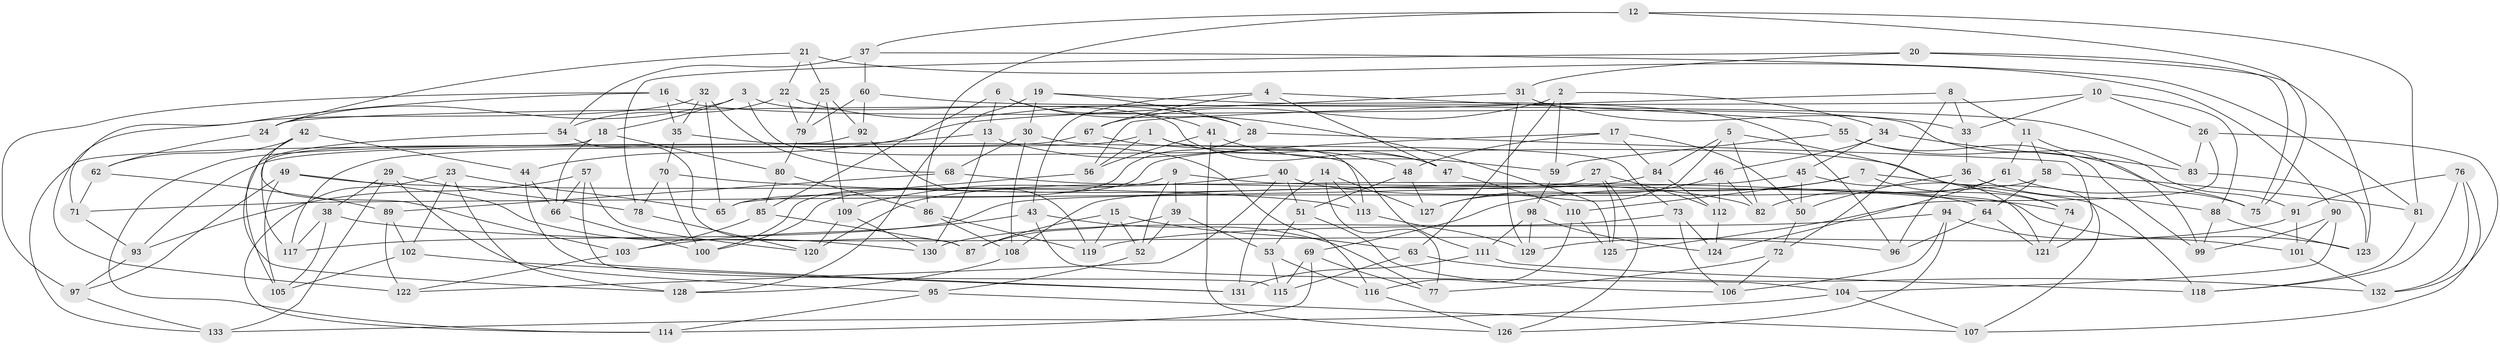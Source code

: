 // coarse degree distribution, {6: 0.1827956989247312, 4: 0.6989247311827957, 10: 0.03225806451612903, 9: 0.010752688172043012, 7: 0.010752688172043012, 8: 0.043010752688172046, 5: 0.010752688172043012, 3: 0.010752688172043012}
// Generated by graph-tools (version 1.1) at 2025/20/03/04/25 18:20:34]
// undirected, 133 vertices, 266 edges
graph export_dot {
graph [start="1"]
  node [color=gray90,style=filled];
  1;
  2;
  3;
  4;
  5;
  6;
  7;
  8;
  9;
  10;
  11;
  12;
  13;
  14;
  15;
  16;
  17;
  18;
  19;
  20;
  21;
  22;
  23;
  24;
  25;
  26;
  27;
  28;
  29;
  30;
  31;
  32;
  33;
  34;
  35;
  36;
  37;
  38;
  39;
  40;
  41;
  42;
  43;
  44;
  45;
  46;
  47;
  48;
  49;
  50;
  51;
  52;
  53;
  54;
  55;
  56;
  57;
  58;
  59;
  60;
  61;
  62;
  63;
  64;
  65;
  66;
  67;
  68;
  69;
  70;
  71;
  72;
  73;
  74;
  75;
  76;
  77;
  78;
  79;
  80;
  81;
  82;
  83;
  84;
  85;
  86;
  87;
  88;
  89;
  90;
  91;
  92;
  93;
  94;
  95;
  96;
  97;
  98;
  99;
  100;
  101;
  102;
  103;
  104;
  105;
  106;
  107;
  108;
  109;
  110;
  111;
  112;
  113;
  114;
  115;
  116;
  117;
  118;
  119;
  120;
  121;
  122;
  123;
  124;
  125;
  126;
  127;
  128;
  129;
  130;
  131;
  132;
  133;
  1 -- 113;
  1 -- 47;
  1 -- 56;
  1 -- 117;
  2 -- 67;
  2 -- 59;
  2 -- 63;
  2 -- 34;
  3 -- 111;
  3 -- 47;
  3 -- 24;
  3 -- 18;
  4 -- 43;
  4 -- 47;
  4 -- 55;
  4 -- 67;
  5 -- 82;
  5 -- 74;
  5 -- 84;
  5 -- 127;
  6 -- 41;
  6 -- 125;
  6 -- 85;
  6 -- 13;
  7 -- 118;
  7 -- 110;
  7 -- 74;
  7 -- 69;
  8 -- 72;
  8 -- 33;
  8 -- 11;
  8 -- 56;
  9 -- 52;
  9 -- 123;
  9 -- 100;
  9 -- 39;
  10 -- 24;
  10 -- 26;
  10 -- 88;
  10 -- 33;
  11 -- 61;
  11 -- 58;
  11 -- 99;
  12 -- 75;
  12 -- 86;
  12 -- 37;
  12 -- 81;
  13 -- 130;
  13 -- 114;
  13 -- 48;
  14 -- 127;
  14 -- 113;
  14 -- 131;
  14 -- 77;
  15 -- 119;
  15 -- 63;
  15 -- 52;
  15 -- 87;
  16 -- 71;
  16 -- 35;
  16 -- 97;
  16 -- 91;
  17 -- 84;
  17 -- 48;
  17 -- 100;
  17 -- 50;
  18 -- 66;
  18 -- 80;
  18 -- 117;
  19 -- 128;
  19 -- 96;
  19 -- 30;
  19 -- 28;
  20 -- 123;
  20 -- 78;
  20 -- 75;
  20 -- 31;
  21 -- 25;
  21 -- 22;
  21 -- 90;
  21 -- 24;
  22 -- 79;
  22 -- 54;
  22 -- 28;
  23 -- 128;
  23 -- 65;
  23 -- 114;
  23 -- 102;
  24 -- 62;
  25 -- 109;
  25 -- 92;
  25 -- 79;
  26 -- 83;
  26 -- 132;
  26 -- 125;
  27 -- 71;
  27 -- 112;
  27 -- 125;
  27 -- 126;
  28 -- 121;
  28 -- 65;
  29 -- 133;
  29 -- 78;
  29 -- 95;
  29 -- 38;
  30 -- 68;
  30 -- 73;
  30 -- 108;
  31 -- 44;
  31 -- 33;
  31 -- 129;
  32 -- 35;
  32 -- 68;
  32 -- 122;
  32 -- 65;
  33 -- 36;
  34 -- 45;
  34 -- 46;
  34 -- 83;
  35 -- 116;
  35 -- 70;
  36 -- 88;
  36 -- 96;
  36 -- 50;
  37 -- 60;
  37 -- 81;
  37 -- 54;
  38 -- 96;
  38 -- 105;
  38 -- 117;
  39 -- 52;
  39 -- 87;
  39 -- 53;
  40 -- 51;
  40 -- 109;
  40 -- 122;
  40 -- 64;
  41 -- 126;
  41 -- 59;
  41 -- 56;
  42 -- 44;
  42 -- 128;
  42 -- 62;
  42 -- 103;
  43 -- 104;
  43 -- 103;
  43 -- 77;
  44 -- 131;
  44 -- 66;
  45 -- 108;
  45 -- 121;
  45 -- 50;
  46 -- 112;
  46 -- 127;
  46 -- 82;
  47 -- 110;
  48 -- 127;
  48 -- 51;
  49 -- 113;
  49 -- 130;
  49 -- 97;
  49 -- 105;
  50 -- 72;
  51 -- 53;
  51 -- 106;
  52 -- 95;
  53 -- 115;
  53 -- 116;
  54 -- 87;
  54 -- 105;
  55 -- 99;
  55 -- 59;
  55 -- 75;
  56 -- 65;
  57 -- 120;
  57 -- 115;
  57 -- 93;
  57 -- 66;
  58 -- 64;
  58 -- 81;
  58 -- 117;
  59 -- 98;
  60 -- 83;
  60 -- 79;
  60 -- 92;
  61 -- 75;
  61 -- 82;
  61 -- 124;
  62 -- 89;
  62 -- 71;
  63 -- 132;
  63 -- 115;
  64 -- 121;
  64 -- 96;
  66 -- 100;
  67 -- 107;
  67 -- 93;
  68 -- 89;
  68 -- 82;
  69 -- 114;
  69 -- 77;
  69 -- 115;
  70 -- 100;
  70 -- 78;
  70 -- 74;
  71 -- 93;
  72 -- 77;
  72 -- 106;
  73 -- 106;
  73 -- 130;
  73 -- 124;
  74 -- 121;
  76 -- 118;
  76 -- 107;
  76 -- 91;
  76 -- 132;
  78 -- 120;
  79 -- 80;
  80 -- 86;
  80 -- 85;
  81 -- 118;
  83 -- 123;
  84 -- 112;
  84 -- 120;
  85 -- 87;
  85 -- 103;
  86 -- 108;
  86 -- 119;
  88 -- 99;
  88 -- 123;
  89 -- 122;
  89 -- 102;
  90 -- 99;
  90 -- 101;
  90 -- 104;
  91 -- 101;
  91 -- 129;
  92 -- 133;
  92 -- 119;
  93 -- 97;
  94 -- 106;
  94 -- 101;
  94 -- 119;
  94 -- 126;
  95 -- 107;
  95 -- 114;
  97 -- 133;
  98 -- 111;
  98 -- 124;
  98 -- 129;
  101 -- 132;
  102 -- 105;
  102 -- 131;
  103 -- 122;
  104 -- 133;
  104 -- 107;
  108 -- 128;
  109 -- 120;
  109 -- 130;
  110 -- 125;
  110 -- 116;
  111 -- 118;
  111 -- 131;
  112 -- 124;
  113 -- 129;
  116 -- 126;
}
